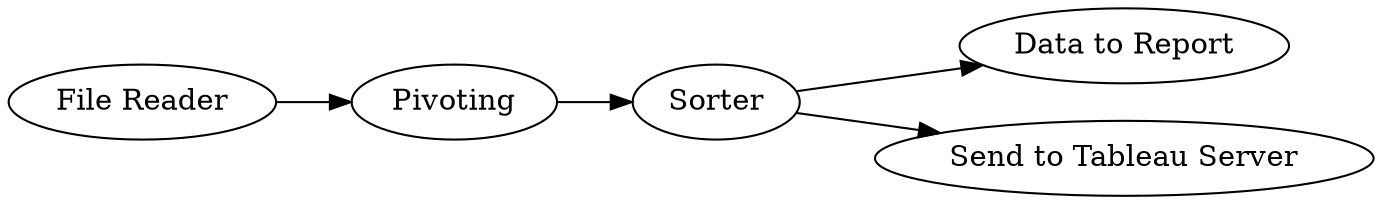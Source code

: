 digraph {
	18 -> 17
	15 -> 16
	17 -> 15
	15 -> 19
	16 [label="Data to Report"]
	18 [label="File Reader"]
	15 [label=Sorter]
	17 [label=Pivoting]
	19 [label="Send to Tableau Server"]
	rankdir=LR
}
